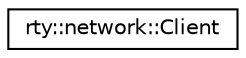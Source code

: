 digraph "Graphical Class Hierarchy"
{
 // LATEX_PDF_SIZE
  edge [fontname="Helvetica",fontsize="10",labelfontname="Helvetica",labelfontsize="10"];
  node [fontname="Helvetica",fontsize="10",shape=record];
  rankdir="LR";
  Node0 [label="rty::network::Client",height=0.2,width=0.4,color="black", fillcolor="white", style="filled",URL="$classrty_1_1network_1_1_client.html",tooltip=" "];
}
